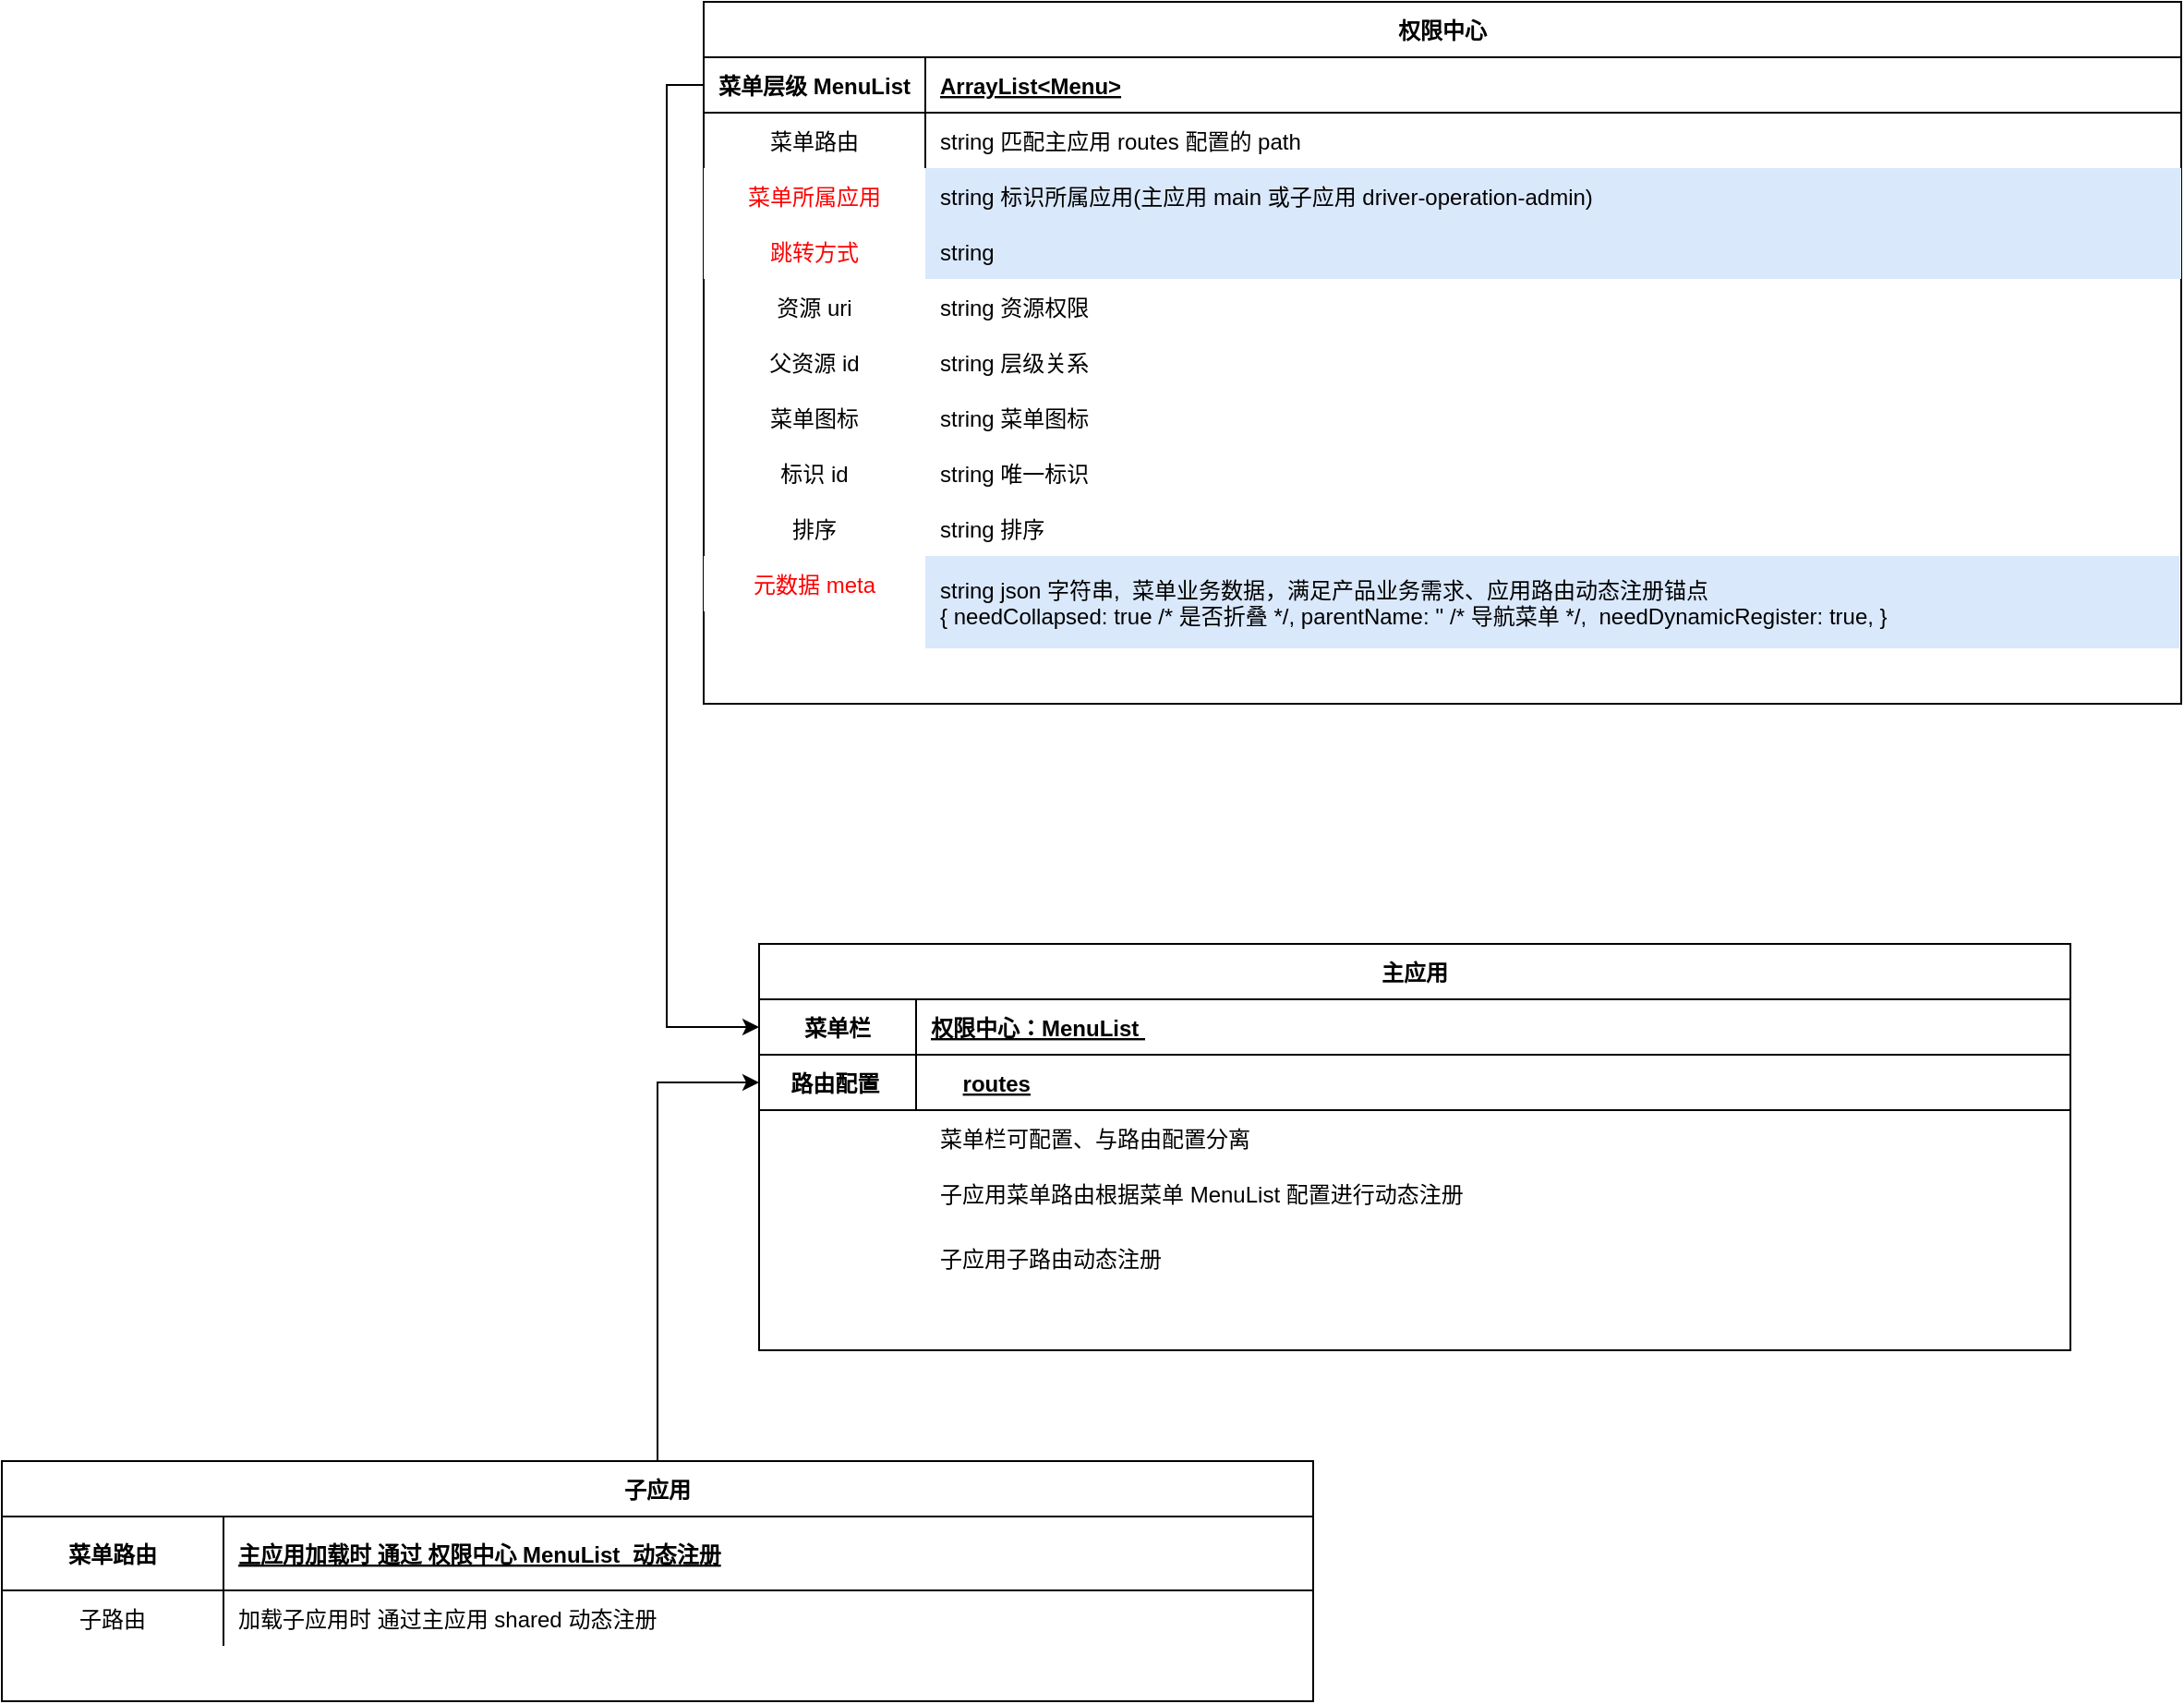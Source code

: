 <mxfile version="14.1.8" type="github">
  <diagram id="R2lEEEUBdFMjLlhIrx00" name="Page-1">
    <mxGraphModel dx="2272" dy="1862" grid="1" gridSize="10" guides="1" tooltips="1" connect="1" arrows="1" fold="1" page="1" pageScale="1" pageWidth="850" pageHeight="1100" math="0" shadow="0" extFonts="Permanent Marker^https://fonts.googleapis.com/css?family=Permanent+Marker">
      <root>
        <mxCell id="0" />
        <mxCell id="1" parent="0" />
        <mxCell id="C-vyLk0tnHw3VtMMgP7b-2" value="权限中心" style="shape=table;startSize=30;container=1;collapsible=1;childLayout=tableLayout;fixedRows=1;rowLines=0;fontStyle=1;align=center;resizeLast=1;" parent="1" vertex="1">
          <mxGeometry x="190" y="-130" width="800" height="380" as="geometry">
            <mxRectangle x="250" y="20" width="80" height="30" as="alternateBounds" />
          </mxGeometry>
        </mxCell>
        <mxCell id="C-vyLk0tnHw3VtMMgP7b-3" value="" style="shape=partialRectangle;collapsible=0;dropTarget=0;pointerEvents=0;fillColor=none;points=[[0,0.5],[1,0.5]];portConstraint=eastwest;top=0;left=0;right=0;bottom=1;" parent="C-vyLk0tnHw3VtMMgP7b-2" vertex="1">
          <mxGeometry y="30" width="800" height="30" as="geometry" />
        </mxCell>
        <mxCell id="C-vyLk0tnHw3VtMMgP7b-4" value="菜单层级 MenuList" style="shape=partialRectangle;overflow=hidden;connectable=0;fillColor=none;top=0;left=0;bottom=0;right=0;fontStyle=1;" parent="C-vyLk0tnHw3VtMMgP7b-3" vertex="1">
          <mxGeometry width="120" height="30" as="geometry" />
        </mxCell>
        <mxCell id="C-vyLk0tnHw3VtMMgP7b-5" value="ArrayList&lt;Menu&gt;" style="shape=partialRectangle;overflow=hidden;connectable=0;fillColor=none;top=0;left=0;bottom=0;right=0;align=left;spacingLeft=6;fontStyle=5;" parent="C-vyLk0tnHw3VtMMgP7b-3" vertex="1">
          <mxGeometry x="120" width="680" height="30" as="geometry" />
        </mxCell>
        <mxCell id="C-vyLk0tnHw3VtMMgP7b-6" value="" style="shape=partialRectangle;collapsible=0;dropTarget=0;pointerEvents=0;fillColor=none;points=[[0,0.5],[1,0.5]];portConstraint=eastwest;top=0;left=0;right=0;bottom=0;" parent="C-vyLk0tnHw3VtMMgP7b-2" vertex="1">
          <mxGeometry y="60" width="800" height="30" as="geometry" />
        </mxCell>
        <mxCell id="C-vyLk0tnHw3VtMMgP7b-7" value="菜单路由" style="shape=partialRectangle;overflow=hidden;connectable=0;fillColor=none;top=0;left=0;bottom=0;right=0;" parent="C-vyLk0tnHw3VtMMgP7b-6" vertex="1">
          <mxGeometry width="120" height="30" as="geometry" />
        </mxCell>
        <mxCell id="C-vyLk0tnHw3VtMMgP7b-8" value="string 匹配主应用 routes 配置的 path" style="shape=partialRectangle;overflow=hidden;connectable=0;fillColor=none;top=0;left=0;bottom=0;right=0;align=left;spacingLeft=6;" parent="C-vyLk0tnHw3VtMMgP7b-6" vertex="1">
          <mxGeometry x="120" width="680" height="30" as="geometry" />
        </mxCell>
        <mxCell id="C-vyLk0tnHw3VtMMgP7b-9" value="" style="shape=partialRectangle;collapsible=0;dropTarget=0;pointerEvents=0;fillColor=none;points=[[0,0.5],[1,0.5]];portConstraint=eastwest;top=0;left=0;right=0;bottom=0;" parent="C-vyLk0tnHw3VtMMgP7b-2" vertex="1">
          <mxGeometry y="90" width="800" height="30" as="geometry" />
        </mxCell>
        <mxCell id="C-vyLk0tnHw3VtMMgP7b-10" value="菜单所属应用" style="shape=partialRectangle;overflow=hidden;connectable=0;top=0;left=0;bottom=0;right=0;fontColor=#FF0000;" parent="C-vyLk0tnHw3VtMMgP7b-9" vertex="1">
          <mxGeometry width="120" height="30" as="geometry" />
        </mxCell>
        <mxCell id="C-vyLk0tnHw3VtMMgP7b-11" value="string 标识所属应用(主应用 main 或子应用 driver-operation-admin)" style="shape=partialRectangle;overflow=hidden;connectable=0;fillColor=#dae8fc;top=0;left=0;bottom=0;right=0;align=left;spacingLeft=6;strokeColor=#6c8ebf;" parent="C-vyLk0tnHw3VtMMgP7b-9" vertex="1">
          <mxGeometry x="120" width="680" height="30" as="geometry" />
        </mxCell>
        <mxCell id="7Rz808iZeAlJb5CyyVep-32" style="edgeStyle=orthogonalEdgeStyle;rounded=0;orthogonalLoop=1;jettySize=auto;html=1;entryX=0;entryY=0.5;entryDx=0;entryDy=0;fontColor=#FF0000;" edge="1" parent="1" source="C-vyLk0tnHw3VtMMgP7b-13" target="7Rz808iZeAlJb5CyyVep-21">
          <mxGeometry relative="1" as="geometry" />
        </mxCell>
        <mxCell id="C-vyLk0tnHw3VtMMgP7b-13" value="子应用" style="shape=table;startSize=30;container=1;collapsible=1;childLayout=tableLayout;fixedRows=1;rowLines=0;fontStyle=1;align=center;resizeLast=1;" parent="1" vertex="1">
          <mxGeometry x="-190" y="660" width="710" height="130" as="geometry" />
        </mxCell>
        <mxCell id="C-vyLk0tnHw3VtMMgP7b-14" value="" style="shape=partialRectangle;collapsible=0;dropTarget=0;pointerEvents=0;fillColor=none;points=[[0,0.5],[1,0.5]];portConstraint=eastwest;top=0;left=0;right=0;bottom=1;" parent="C-vyLk0tnHw3VtMMgP7b-13" vertex="1">
          <mxGeometry y="30" width="710" height="40" as="geometry" />
        </mxCell>
        <mxCell id="C-vyLk0tnHw3VtMMgP7b-15" value="菜单路由" style="shape=partialRectangle;overflow=hidden;connectable=0;fillColor=none;top=0;left=0;bottom=0;right=0;fontStyle=1;" parent="C-vyLk0tnHw3VtMMgP7b-14" vertex="1">
          <mxGeometry width="120" height="40" as="geometry" />
        </mxCell>
        <mxCell id="C-vyLk0tnHw3VtMMgP7b-16" value="主应用加载时 通过 权限中心 MenuList  动态注册" style="shape=partialRectangle;overflow=hidden;connectable=0;fillColor=none;top=0;left=0;bottom=0;right=0;align=left;spacingLeft=6;fontStyle=5;" parent="C-vyLk0tnHw3VtMMgP7b-14" vertex="1">
          <mxGeometry x="120" width="590" height="40" as="geometry" />
        </mxCell>
        <mxCell id="C-vyLk0tnHw3VtMMgP7b-17" value="" style="shape=partialRectangle;collapsible=0;dropTarget=0;pointerEvents=0;fillColor=none;points=[[0,0.5],[1,0.5]];portConstraint=eastwest;top=0;left=0;right=0;bottom=0;" parent="C-vyLk0tnHw3VtMMgP7b-13" vertex="1">
          <mxGeometry y="70" width="710" height="30" as="geometry" />
        </mxCell>
        <mxCell id="C-vyLk0tnHw3VtMMgP7b-18" value="子路由" style="shape=partialRectangle;overflow=hidden;connectable=0;fillColor=none;top=0;left=0;bottom=0;right=0;" parent="C-vyLk0tnHw3VtMMgP7b-17" vertex="1">
          <mxGeometry width="120" height="30" as="geometry" />
        </mxCell>
        <mxCell id="C-vyLk0tnHw3VtMMgP7b-19" value="加载子应用时 通过主应用 shared 动态注册" style="shape=partialRectangle;overflow=hidden;connectable=0;fillColor=none;top=0;left=0;bottom=0;right=0;align=left;spacingLeft=6;" parent="C-vyLk0tnHw3VtMMgP7b-17" vertex="1">
          <mxGeometry x="120" width="590" height="30" as="geometry" />
        </mxCell>
        <mxCell id="C-vyLk0tnHw3VtMMgP7b-23" value="主应用" style="shape=table;startSize=30;container=1;collapsible=1;childLayout=tableLayout;fixedRows=1;rowLines=0;fontStyle=1;align=center;resizeLast=1;" parent="1" vertex="1">
          <mxGeometry x="220" y="380" width="710" height="220" as="geometry" />
        </mxCell>
        <mxCell id="C-vyLk0tnHw3VtMMgP7b-24" value="" style="shape=partialRectangle;collapsible=0;dropTarget=0;pointerEvents=0;fillColor=none;points=[[0,0.5],[1,0.5]];portConstraint=eastwest;top=0;left=0;right=0;bottom=1;" parent="C-vyLk0tnHw3VtMMgP7b-23" vertex="1">
          <mxGeometry y="30" width="710" height="30" as="geometry" />
        </mxCell>
        <mxCell id="C-vyLk0tnHw3VtMMgP7b-25" value="菜单栏" style="shape=partialRectangle;overflow=hidden;connectable=0;fillColor=none;top=0;left=0;bottom=0;right=0;fontStyle=1;" parent="C-vyLk0tnHw3VtMMgP7b-24" vertex="1">
          <mxGeometry width="85" height="30" as="geometry" />
        </mxCell>
        <mxCell id="C-vyLk0tnHw3VtMMgP7b-26" value="权限中心：MenuList " style="shape=partialRectangle;overflow=hidden;connectable=0;fillColor=none;top=0;left=0;bottom=0;right=0;align=left;spacingLeft=6;fontStyle=5;" parent="C-vyLk0tnHw3VtMMgP7b-24" vertex="1">
          <mxGeometry x="85" width="625" height="30" as="geometry" />
        </mxCell>
        <mxCell id="C-vyLk0tnHw3VtMMgP7b-27" value="" style="shape=partialRectangle;collapsible=0;dropTarget=0;pointerEvents=0;fillColor=none;points=[[0,0.5],[1,0.5]];portConstraint=eastwest;top=0;left=0;right=0;bottom=0;" parent="C-vyLk0tnHw3VtMMgP7b-23" vertex="1">
          <mxGeometry y="60" width="710" height="30" as="geometry" />
        </mxCell>
        <mxCell id="C-vyLk0tnHw3VtMMgP7b-28" value="" style="shape=partialRectangle;overflow=hidden;connectable=0;fillColor=none;top=0;left=0;bottom=0;right=0;" parent="C-vyLk0tnHw3VtMMgP7b-27" vertex="1">
          <mxGeometry width="85" height="30" as="geometry" />
        </mxCell>
        <mxCell id="C-vyLk0tnHw3VtMMgP7b-29" value="" style="shape=partialRectangle;overflow=hidden;connectable=0;fillColor=none;top=0;left=0;bottom=0;right=0;align=left;spacingLeft=6;" parent="C-vyLk0tnHw3VtMMgP7b-27" vertex="1">
          <mxGeometry x="85" width="625" height="30" as="geometry" />
        </mxCell>
        <mxCell id="7Rz808iZeAlJb5CyyVep-3" style="edgeStyle=orthogonalEdgeStyle;rounded=0;orthogonalLoop=1;jettySize=auto;html=1;exitX=0;exitY=0.5;exitDx=0;exitDy=0;entryX=0;entryY=0.5;entryDx=0;entryDy=0;" edge="1" parent="1" source="C-vyLk0tnHw3VtMMgP7b-3" target="C-vyLk0tnHw3VtMMgP7b-24">
          <mxGeometry relative="1" as="geometry" />
        </mxCell>
        <mxCell id="7Rz808iZeAlJb5CyyVep-5" value="跳转方式" style="shape=partialRectangle;overflow=hidden;connectable=0;top=0;left=0;bottom=0;right=0;fontColor=#FF0000;" vertex="1" parent="1">
          <mxGeometry x="190" y="-10" width="120" height="30" as="geometry" />
        </mxCell>
        <mxCell id="7Rz808iZeAlJb5CyyVep-6" value="资源 uri" style="shape=partialRectangle;overflow=hidden;connectable=0;fillColor=none;top=0;left=0;bottom=0;right=0;" vertex="1" parent="1">
          <mxGeometry x="190" y="20" width="120" height="30" as="geometry" />
        </mxCell>
        <mxCell id="7Rz808iZeAlJb5CyyVep-7" value="父资源 id" style="shape=partialRectangle;overflow=hidden;connectable=0;fillColor=none;top=0;left=0;bottom=0;right=0;" vertex="1" parent="1">
          <mxGeometry x="190" y="50" width="120" height="30" as="geometry" />
        </mxCell>
        <mxCell id="7Rz808iZeAlJb5CyyVep-8" value="菜单图标" style="shape=partialRectangle;overflow=hidden;connectable=0;fillColor=none;top=0;left=0;bottom=0;right=0;" vertex="1" parent="1">
          <mxGeometry x="190" y="80" width="120" height="30" as="geometry" />
        </mxCell>
        <mxCell id="7Rz808iZeAlJb5CyyVep-9" value="标识 id" style="shape=partialRectangle;overflow=hidden;connectable=0;fillColor=none;top=0;left=0;bottom=0;right=0;" vertex="1" parent="1">
          <mxGeometry x="190" y="110" width="120" height="30" as="geometry" />
        </mxCell>
        <mxCell id="7Rz808iZeAlJb5CyyVep-11" value="string " style="shape=partialRectangle;overflow=hidden;connectable=0;fillColor=#dae8fc;top=0;left=0;bottom=0;right=0;align=left;spacingLeft=6;strokeColor=#6c8ebf;" vertex="1" parent="1">
          <mxGeometry x="310" y="-10" width="680" height="30" as="geometry" />
        </mxCell>
        <mxCell id="7Rz808iZeAlJb5CyyVep-12" value="string 资源权限" style="shape=partialRectangle;overflow=hidden;connectable=0;fillColor=none;top=0;left=0;bottom=0;right=0;align=left;spacingLeft=6;" vertex="1" parent="1">
          <mxGeometry x="310" y="20" width="460" height="30" as="geometry" />
        </mxCell>
        <mxCell id="7Rz808iZeAlJb5CyyVep-13" value="string 层级关系" style="shape=partialRectangle;overflow=hidden;connectable=0;fillColor=none;top=0;left=0;bottom=0;right=0;align=left;spacingLeft=6;" vertex="1" parent="1">
          <mxGeometry x="310" y="50" width="460" height="30" as="geometry" />
        </mxCell>
        <mxCell id="7Rz808iZeAlJb5CyyVep-14" value="string 菜单图标" style="shape=partialRectangle;overflow=hidden;connectable=0;fillColor=none;top=0;left=0;bottom=0;right=0;align=left;spacingLeft=6;" vertex="1" parent="1">
          <mxGeometry x="310" y="80" width="460" height="30" as="geometry" />
        </mxCell>
        <mxCell id="7Rz808iZeAlJb5CyyVep-15" value="string 唯一标识" style="shape=partialRectangle;overflow=hidden;connectable=0;fillColor=none;top=0;left=0;bottom=0;right=0;align=left;spacingLeft=6;" vertex="1" parent="1">
          <mxGeometry x="310" y="110" width="460" height="30" as="geometry" />
        </mxCell>
        <mxCell id="7Rz808iZeAlJb5CyyVep-16" value="排序" style="shape=partialRectangle;overflow=hidden;connectable=0;fillColor=none;top=0;left=0;bottom=0;right=0;" vertex="1" parent="1">
          <mxGeometry x="190" y="140" width="120" height="30" as="geometry" />
        </mxCell>
        <mxCell id="7Rz808iZeAlJb5CyyVep-17" value="string 排序" style="shape=partialRectangle;overflow=hidden;connectable=0;fillColor=none;top=0;left=0;bottom=0;right=0;align=left;spacingLeft=6;" vertex="1" parent="1">
          <mxGeometry x="310" y="140" width="460" height="30" as="geometry" />
        </mxCell>
        <mxCell id="7Rz808iZeAlJb5CyyVep-18" value="元数据 meta" style="shape=partialRectangle;overflow=hidden;connectable=0;top=0;left=0;bottom=0;right=0;fontColor=#FF0000;" vertex="1" parent="1">
          <mxGeometry x="190" y="170" width="120" height="30" as="geometry" />
        </mxCell>
        <mxCell id="7Rz808iZeAlJb5CyyVep-19" value="string json 字符串,  菜单业务数据，满足产品业务需求、应用路由动态注册锚点&#xa;{ needCollapsed: true /* 是否折叠 */, parentName: &#39;&#39; /* 导航菜单 */,  needDynamicRegister: true, }" style="shape=partialRectangle;overflow=hidden;connectable=0;fillColor=#dae8fc;top=0;left=0;bottom=0;right=0;align=left;spacingLeft=6;strokeColor=#6c8ebf;" vertex="1" parent="1">
          <mxGeometry x="310" y="170" width="679" height="50" as="geometry" />
        </mxCell>
        <mxCell id="7Rz808iZeAlJb5CyyVep-21" value="" style="shape=partialRectangle;collapsible=0;dropTarget=0;pointerEvents=0;fillColor=none;points=[[0,0.5],[1,0.5]];portConstraint=eastwest;top=0;left=0;right=0;bottom=1;" vertex="1" parent="1">
          <mxGeometry x="220" y="440" width="710" height="30" as="geometry" />
        </mxCell>
        <mxCell id="7Rz808iZeAlJb5CyyVep-22" value="路由配置" style="shape=partialRectangle;overflow=hidden;connectable=0;fillColor=none;top=0;left=0;bottom=0;right=0;fontStyle=1;" vertex="1" parent="7Rz808iZeAlJb5CyyVep-21">
          <mxGeometry x="-10" width="102.288" height="30" as="geometry" />
        </mxCell>
        <mxCell id="7Rz808iZeAlJb5CyyVep-23" value="routes" style="shape=partialRectangle;overflow=hidden;connectable=0;fillColor=none;top=0;left=0;bottom=0;right=0;align=left;spacingLeft=6;fontStyle=5;" vertex="1" parent="7Rz808iZeAlJb5CyyVep-21">
          <mxGeometry x="102.288" width="607.712" height="30" as="geometry" />
        </mxCell>
        <mxCell id="7Rz808iZeAlJb5CyyVep-24" value="" style="shape=partialRectangle;overflow=hidden;connectable=0;fillColor=none;top=0;left=0;bottom=0;right=0;" vertex="1" parent="1">
          <mxGeometry x="220" y="480" width="90" height="30" as="geometry" />
        </mxCell>
        <mxCell id="7Rz808iZeAlJb5CyyVep-25" value="菜单栏可配置、与路由配置分离" style="shape=partialRectangle;overflow=hidden;connectable=0;fillColor=none;top=0;left=0;bottom=0;right=0;align=left;spacingLeft=6;" vertex="1" parent="1">
          <mxGeometry x="310" y="470" width="460" height="30" as="geometry" />
        </mxCell>
        <mxCell id="7Rz808iZeAlJb5CyyVep-26" value="子应用菜单路由根据菜单 MenuList 配置进行动态注册" style="shape=partialRectangle;overflow=hidden;connectable=0;fillColor=none;top=0;left=0;bottom=0;right=0;align=left;spacingLeft=6;" vertex="1" parent="1">
          <mxGeometry x="310" y="500" width="460" height="30" as="geometry" />
        </mxCell>
        <mxCell id="7Rz808iZeAlJb5CyyVep-28" value="子应用子路由动态注册" style="shape=partialRectangle;overflow=hidden;connectable=0;fillColor=none;top=0;left=0;bottom=0;right=0;align=left;spacingLeft=6;" vertex="1" parent="1">
          <mxGeometry x="310" y="535" width="460" height="30" as="geometry" />
        </mxCell>
      </root>
    </mxGraphModel>
  </diagram>
</mxfile>

